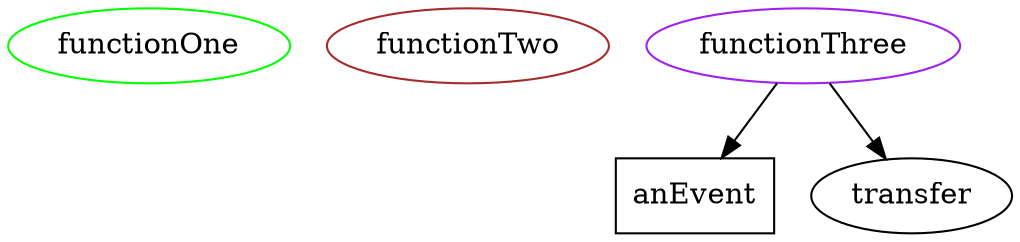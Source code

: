 strict digraph {
  functionOne [color=green]
  functionTwo [color=brown]
  anEvent [shape=polygon]
  functionThree [color=purple]
  transfer
  functionThree -> transfer
  functionThree -> anEvent
}

